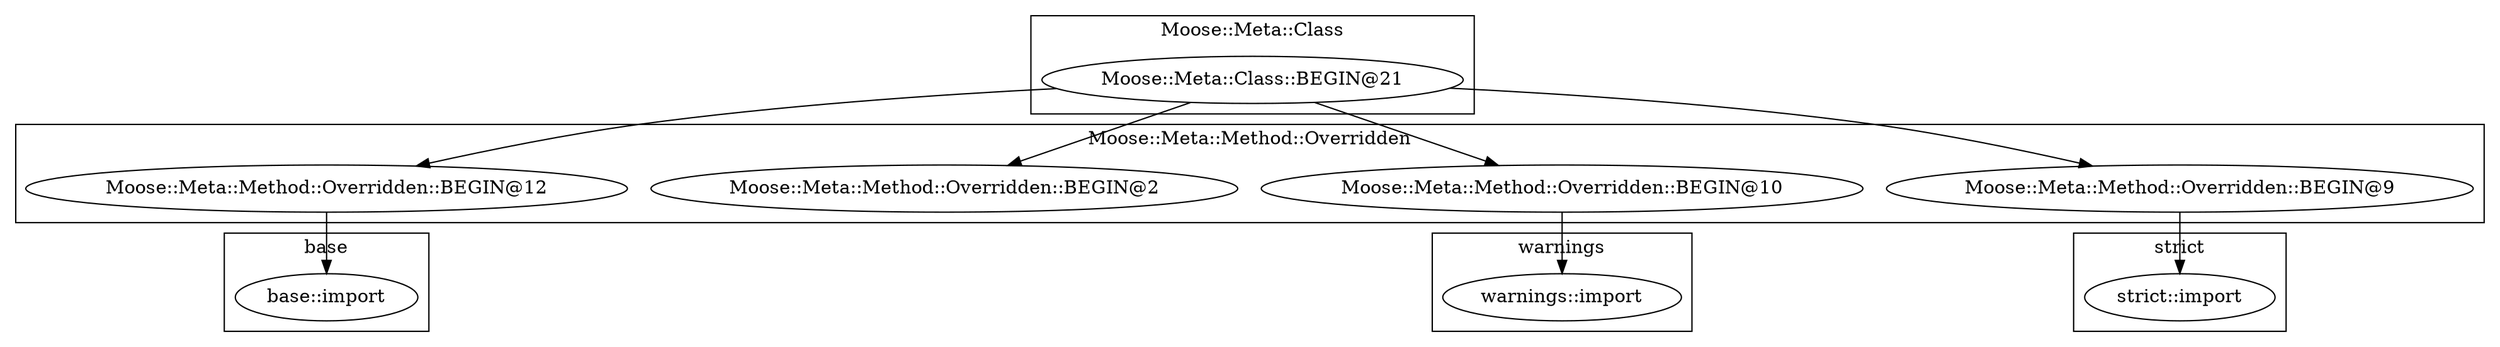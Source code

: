 digraph {
graph [overlap=false]
subgraph cluster_Moose_Meta_Class {
	label="Moose::Meta::Class";
	"Moose::Meta::Class::BEGIN@21";
}
subgraph cluster_base {
	label="base";
	"base::import";
}
subgraph cluster_Moose_Meta_Method_Overridden {
	label="Moose::Meta::Method::Overridden";
	"Moose::Meta::Method::Overridden::BEGIN@12";
	"Moose::Meta::Method::Overridden::BEGIN@10";
	"Moose::Meta::Method::Overridden::BEGIN@2";
	"Moose::Meta::Method::Overridden::BEGIN@9";
}
subgraph cluster_warnings {
	label="warnings";
	"warnings::import";
}
subgraph cluster_strict {
	label="strict";
	"strict::import";
}
"Moose::Meta::Method::Overridden::BEGIN@12" -> "base::import";
"Moose::Meta::Method::Overridden::BEGIN@10" -> "warnings::import";
"Moose::Meta::Class::BEGIN@21" -> "Moose::Meta::Method::Overridden::BEGIN@12";
"Moose::Meta::Class::BEGIN@21" -> "Moose::Meta::Method::Overridden::BEGIN@9";
"Moose::Meta::Method::Overridden::BEGIN@9" -> "strict::import";
"Moose::Meta::Class::BEGIN@21" -> "Moose::Meta::Method::Overridden::BEGIN@10";
"Moose::Meta::Class::BEGIN@21" -> "Moose::Meta::Method::Overridden::BEGIN@2";
}
